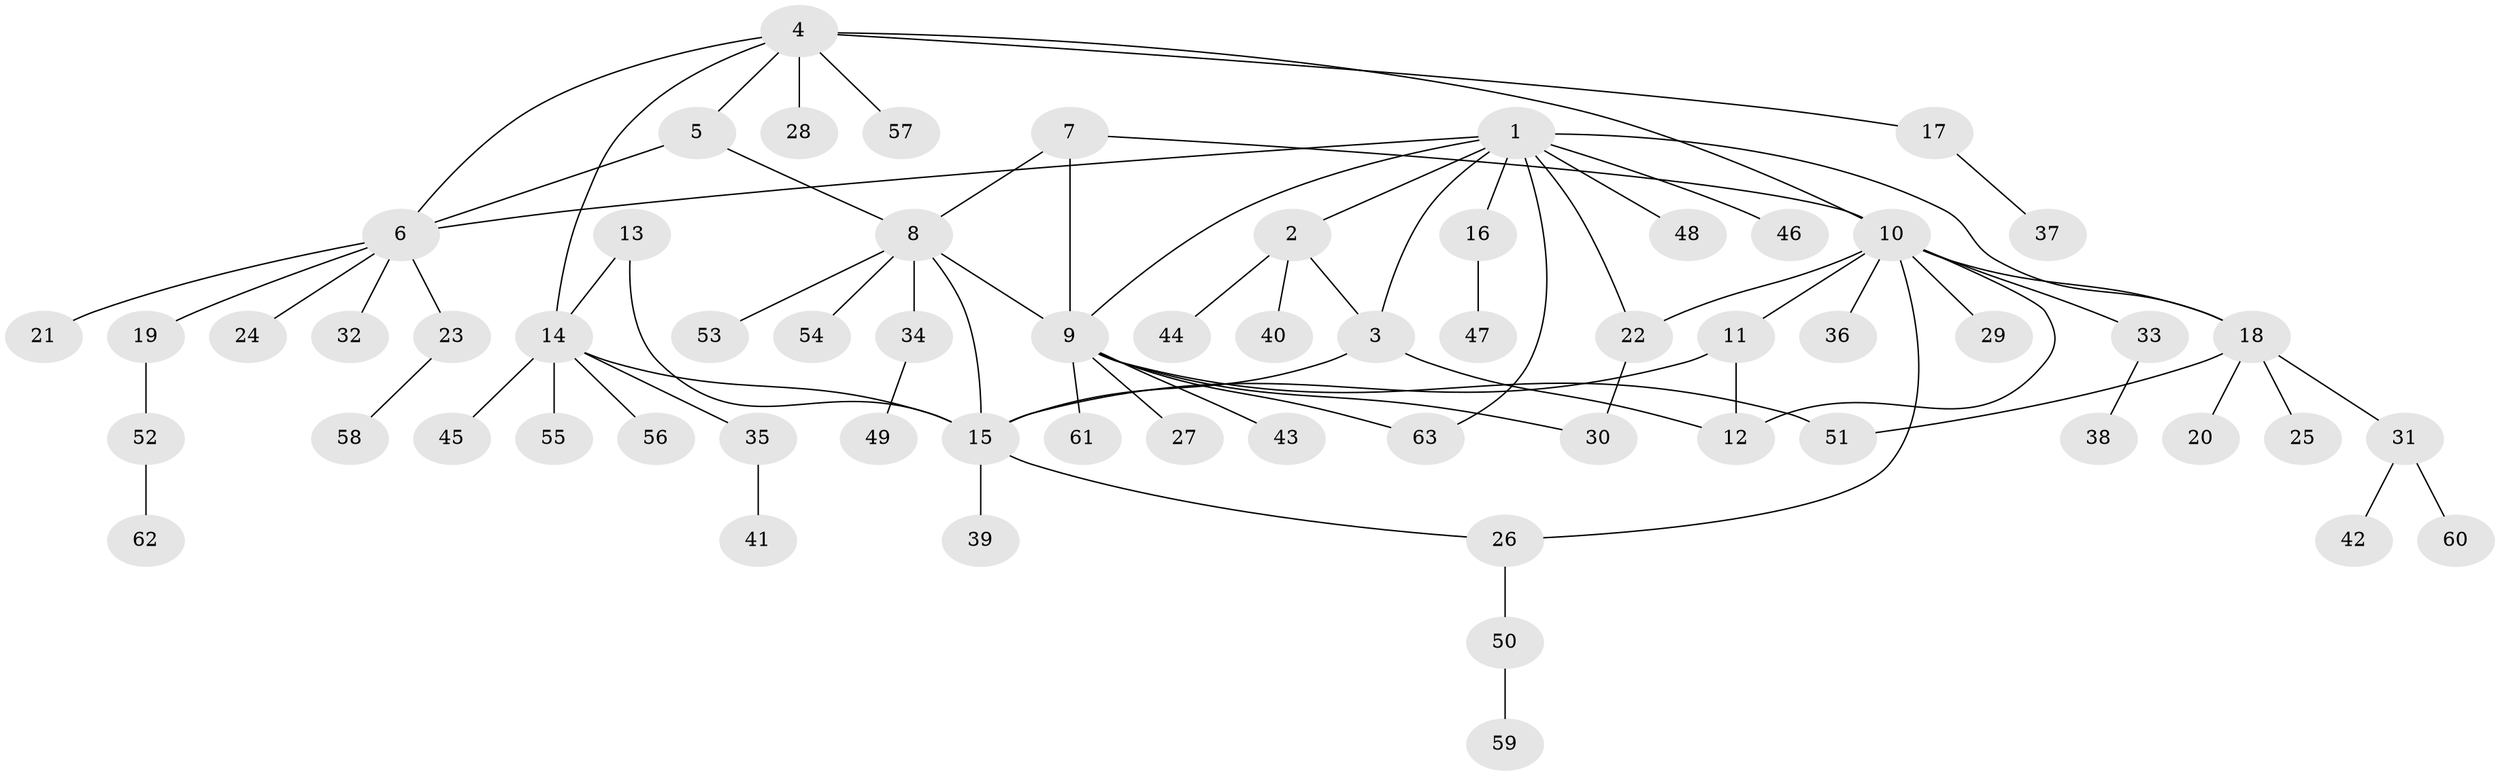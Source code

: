 // coarse degree distribution, {12: 0.02702702702702703, 4: 0.08108108108108109, 8: 0.05405405405405406, 3: 0.08108108108108109, 6: 0.05405405405405406, 10: 0.02702702702702703, 2: 0.10810810810810811, 1: 0.5675675675675675}
// Generated by graph-tools (version 1.1) at 2025/19/03/04/25 18:19:27]
// undirected, 63 vertices, 79 edges
graph export_dot {
graph [start="1"]
  node [color=gray90,style=filled];
  1;
  2;
  3;
  4;
  5;
  6;
  7;
  8;
  9;
  10;
  11;
  12;
  13;
  14;
  15;
  16;
  17;
  18;
  19;
  20;
  21;
  22;
  23;
  24;
  25;
  26;
  27;
  28;
  29;
  30;
  31;
  32;
  33;
  34;
  35;
  36;
  37;
  38;
  39;
  40;
  41;
  42;
  43;
  44;
  45;
  46;
  47;
  48;
  49;
  50;
  51;
  52;
  53;
  54;
  55;
  56;
  57;
  58;
  59;
  60;
  61;
  62;
  63;
  1 -- 2;
  1 -- 3;
  1 -- 6;
  1 -- 9;
  1 -- 16;
  1 -- 18;
  1 -- 22;
  1 -- 46;
  1 -- 48;
  1 -- 63;
  2 -- 3;
  2 -- 40;
  2 -- 44;
  3 -- 12;
  3 -- 15;
  4 -- 5;
  4 -- 6;
  4 -- 10;
  4 -- 14;
  4 -- 17;
  4 -- 28;
  4 -- 57;
  5 -- 6;
  5 -- 8;
  6 -- 19;
  6 -- 21;
  6 -- 23;
  6 -- 24;
  6 -- 32;
  7 -- 8;
  7 -- 9;
  7 -- 10;
  8 -- 9;
  8 -- 15;
  8 -- 34;
  8 -- 53;
  8 -- 54;
  9 -- 27;
  9 -- 30;
  9 -- 43;
  9 -- 51;
  9 -- 61;
  9 -- 63;
  10 -- 11;
  10 -- 12;
  10 -- 18;
  10 -- 22;
  10 -- 26;
  10 -- 29;
  10 -- 33;
  10 -- 36;
  11 -- 12;
  11 -- 15;
  13 -- 14;
  13 -- 15;
  14 -- 15;
  14 -- 35;
  14 -- 45;
  14 -- 55;
  14 -- 56;
  15 -- 26;
  15 -- 39;
  16 -- 47;
  17 -- 37;
  18 -- 20;
  18 -- 25;
  18 -- 31;
  18 -- 51;
  19 -- 52;
  22 -- 30;
  23 -- 58;
  26 -- 50;
  31 -- 42;
  31 -- 60;
  33 -- 38;
  34 -- 49;
  35 -- 41;
  50 -- 59;
  52 -- 62;
}
